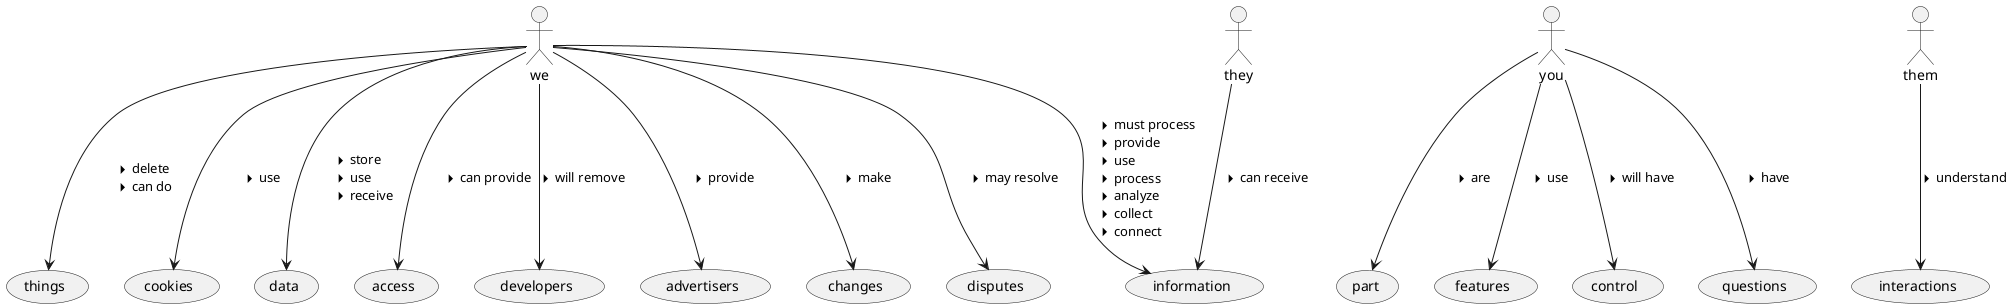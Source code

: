 @startuml

:we: --> (information) : <&caret-right> must process\l<&caret-right> provide\l<&caret-right> use\l<&caret-right> process\l<&caret-right> analyze\l<&caret-right> collect\l<&caret-right> connect
:we: --> (things) : <&caret-right> delete\l<&caret-right> can do
:you: --> (part) : <&caret-right> are
:you: --> (features) : <&caret-right> use
:we: --> (cookies) : <&caret-right> use
:we: --> (data) : <&caret-right> store\l<&caret-right> use\l<&caret-right> receive
:you: --> (control) : <&caret-right> will have
:we: --> (access) : <&caret-right> can provide
:they: --> (information) : <&caret-right> can receive
:we: --> (developers) : <&caret-right> will remove
:them: --> (interactions) : <&caret-right> understand
:we: --> (advertisers) : <&caret-right> provide
:we: --> (changes) : <&caret-right> make
:you: --> (questions) : <&caret-right> have
:we: --> (disputes) : <&caret-right> may resolve
@enduml
